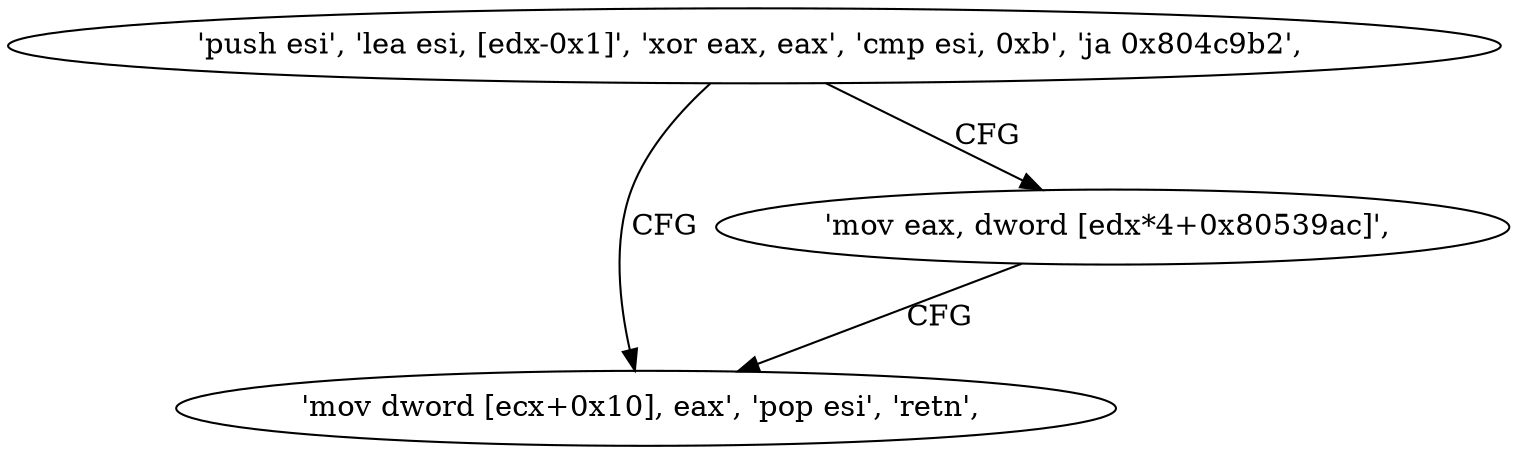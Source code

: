 digraph "func" {
"134531488" [label = "'push esi', 'lea esi, [edx-0x1]', 'xor eax, eax', 'cmp esi, 0xb', 'ja 0x804c9b2', " ]
"134531506" [label = "'mov dword [ecx+0x10], eax', 'pop esi', 'retn', " ]
"134531499" [label = "'mov eax, dword [edx*4+0x80539ac]', " ]
"134531488" -> "134531506" [ label = "CFG" ]
"134531488" -> "134531499" [ label = "CFG" ]
"134531499" -> "134531506" [ label = "CFG" ]
}
